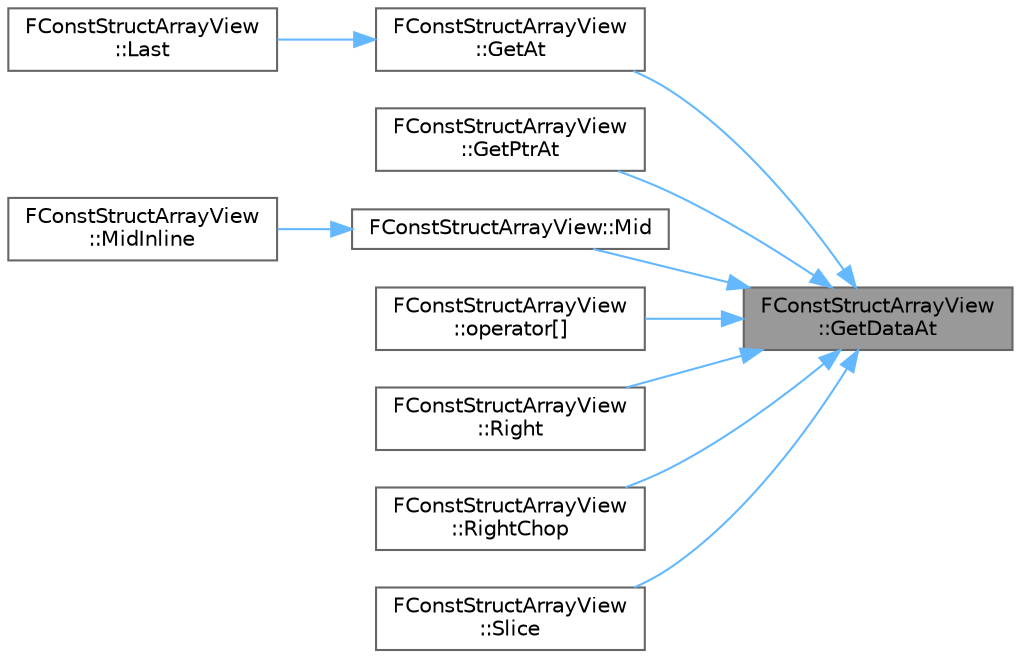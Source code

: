 digraph "FConstStructArrayView::GetDataAt"
{
 // INTERACTIVE_SVG=YES
 // LATEX_PDF_SIZE
  bgcolor="transparent";
  edge [fontname=Helvetica,fontsize=10,labelfontname=Helvetica,labelfontsize=10];
  node [fontname=Helvetica,fontsize=10,shape=box,height=0.2,width=0.4];
  rankdir="RL";
  Node1 [id="Node000001",label="FConstStructArrayView\l::GetDataAt",height=0.2,width=0.4,color="gray40", fillcolor="grey60", style="filled", fontcolor="black",tooltip="Helper function for returning a pointer to an element in the array."];
  Node1 -> Node2 [id="edge1_Node000001_Node000002",dir="back",color="steelblue1",style="solid",tooltip=" "];
  Node2 [id="Node000002",label="FConstStructArrayView\l::GetAt",height=0.2,width=0.4,color="grey40", fillcolor="white", style="filled",URL="$d5/d8f/structFConstStructArrayView.html#aea7b07c4e1b7a15a8629e4ee9601ebe2",tooltip="Returns reference to element at given index."];
  Node2 -> Node3 [id="edge2_Node000002_Node000003",dir="back",color="steelblue1",style="solid",tooltip=" "];
  Node3 [id="Node000003",label="FConstStructArrayView\l::Last",height=0.2,width=0.4,color="grey40", fillcolor="white", style="filled",URL="$d5/d8f/structFConstStructArrayView.html#ac9e7ca108735c99fbbafbf3caf731b4b",tooltip="Returns n-th last element from the array."];
  Node1 -> Node4 [id="edge3_Node000001_Node000004",dir="back",color="steelblue1",style="solid",tooltip=" "];
  Node4 [id="Node000004",label="FConstStructArrayView\l::GetPtrAt",height=0.2,width=0.4,color="grey40", fillcolor="white", style="filled",URL="$d5/d8f/structFConstStructArrayView.html#aa85c030d7c81bea5183b33306928834a",tooltip="Returns pointer to element at given index."];
  Node1 -> Node5 [id="edge4_Node000001_Node000005",dir="back",color="steelblue1",style="solid",tooltip=" "];
  Node5 [id="Node000005",label="FConstStructArrayView::Mid",height=0.2,width=0.4,color="grey40", fillcolor="white", style="filled",URL="$d5/d8f/structFConstStructArrayView.html#a9be0897966f0d03afdb97855e3d25fca",tooltip="Returns the middle part of the view by taking up to the given number of elements from the given posit..."];
  Node5 -> Node6 [id="edge5_Node000005_Node000006",dir="back",color="steelblue1",style="solid",tooltip=" "];
  Node6 [id="Node000006",label="FConstStructArrayView\l::MidInline",height=0.2,width=0.4,color="grey40", fillcolor="white", style="filled",URL="$d5/d8f/structFConstStructArrayView.html#acdcd09b8bd2d256fe44eb0e520719280",tooltip="Modifies the view to be the middle part by taking up to the given number of elements from the given p..."];
  Node1 -> Node7 [id="edge6_Node000001_Node000007",dir="back",color="steelblue1",style="solid",tooltip=" "];
  Node7 [id="Node000007",label="FConstStructArrayView\l::operator[]",height=0.2,width=0.4,color="grey40", fillcolor="white", style="filled",URL="$d5/d8f/structFConstStructArrayView.html#a6cab1b827a7bdc75ed27118962d8813a",tooltip="Array bracket operator."];
  Node1 -> Node8 [id="edge7_Node000001_Node000008",dir="back",color="steelblue1",style="solid",tooltip=" "];
  Node8 [id="Node000008",label="FConstStructArrayView\l::Right",height=0.2,width=0.4,color="grey40", fillcolor="white", style="filled",URL="$d5/d8f/structFConstStructArrayView.html#af03dec901a4c02d3c96a06d69fa5ef25",tooltip="Returns the right-most part of the view by taking the given number of elements from the right."];
  Node1 -> Node9 [id="edge8_Node000001_Node000009",dir="back",color="steelblue1",style="solid",tooltip=" "];
  Node9 [id="Node000009",label="FConstStructArrayView\l::RightChop",height=0.2,width=0.4,color="grey40", fillcolor="white", style="filled",URL="$d5/d8f/structFConstStructArrayView.html#aa2444709358aaf4fe4657beb5f79d502",tooltip="Returns the right-most part of the view by chopping the given number of elements from the left."];
  Node1 -> Node10 [id="edge9_Node000001_Node000010",dir="back",color="steelblue1",style="solid",tooltip=" "];
  Node10 [id="Node000010",label="FConstStructArrayView\l::Slice",height=0.2,width=0.4,color="grey40", fillcolor="white", style="filled",URL="$d5/d8f/structFConstStructArrayView.html#ad575452998dfe468c11e632b5ee60c2a",tooltip="Returns a sliced view This is similar to Mid(), but with a narrow contract, i.e."];
}
